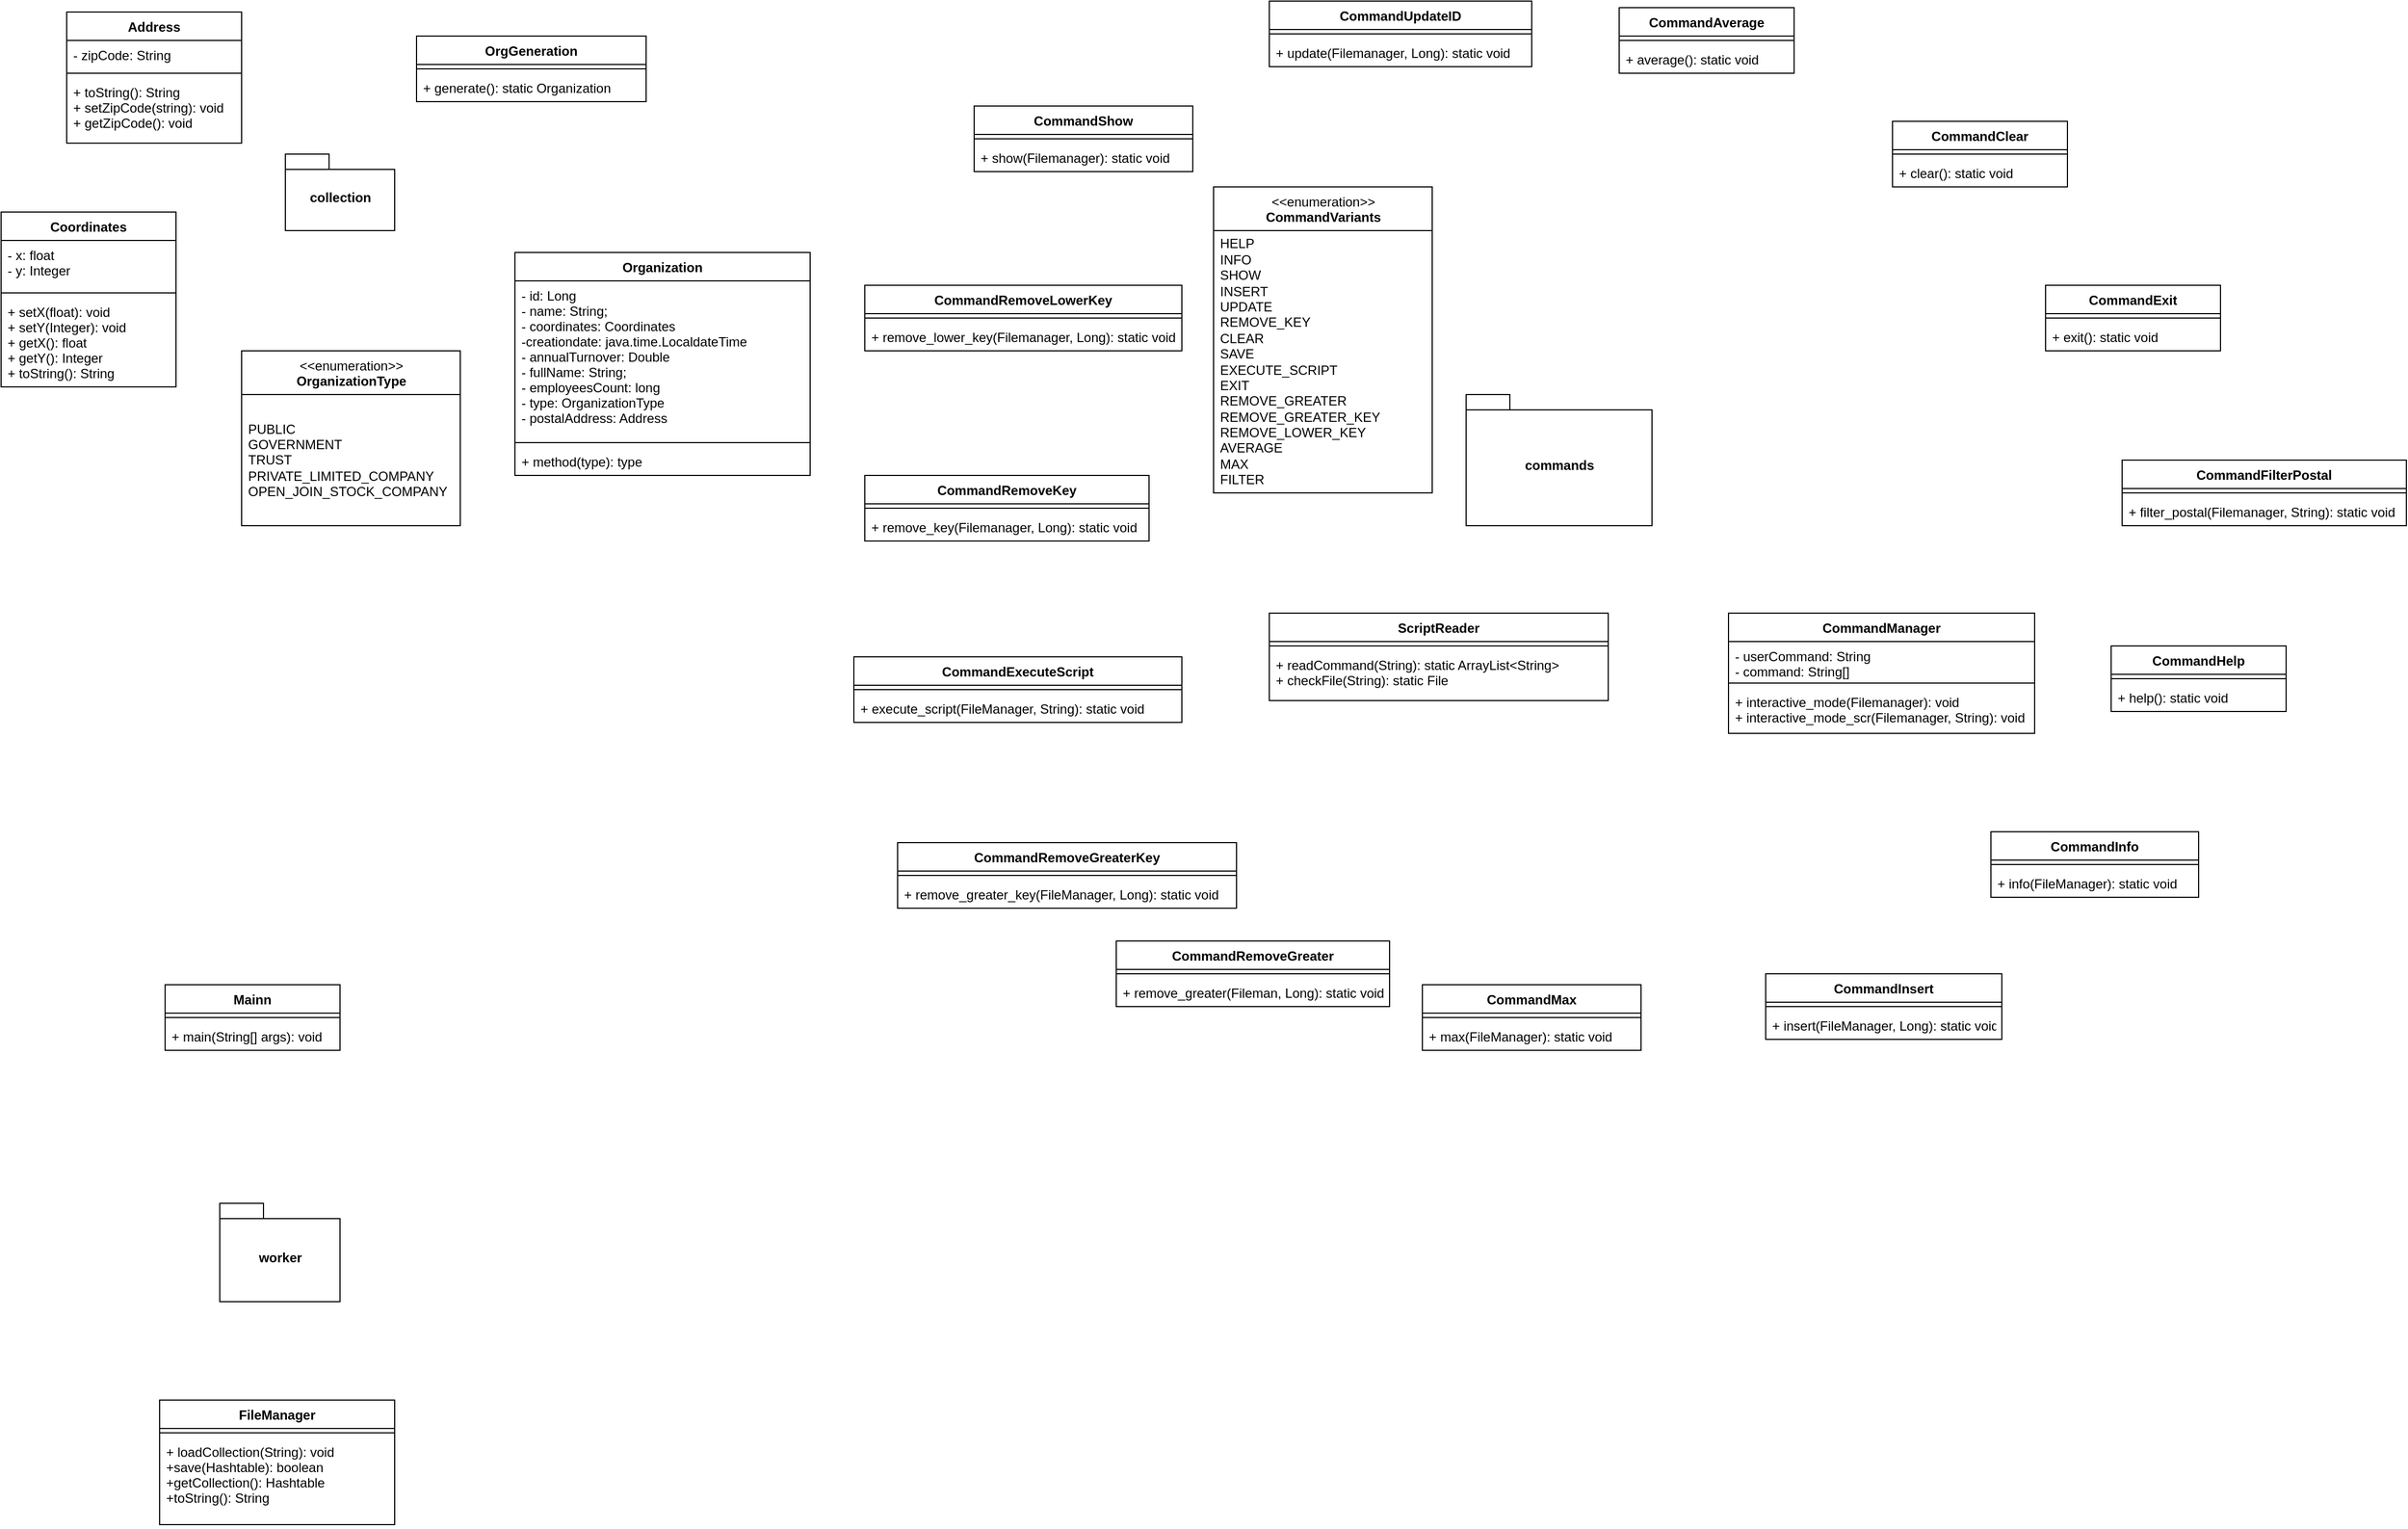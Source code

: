 <mxfile version="14.4.8" type="github">
  <diagram id="C5RBs43oDa-KdzZeNtuy" name="Page-1">
    <mxGraphModel dx="1248" dy="706" grid="1" gridSize="10" guides="1" tooltips="1" connect="1" arrows="1" fold="1" page="1" pageScale="1" pageWidth="1169" pageHeight="1654" math="0" shadow="0">
      <root>
        <mxCell id="WIyWlLk6GJQsqaUBKTNV-0" />
        <mxCell id="WIyWlLk6GJQsqaUBKTNV-1" parent="WIyWlLk6GJQsqaUBKTNV-0" />
        <mxCell id="-TGFA2THUqolWi0VZM0r-0" value="collection" style="shape=folder;fontStyle=1;spacingTop=10;tabWidth=40;tabHeight=14;tabPosition=left;html=1;" parent="WIyWlLk6GJQsqaUBKTNV-1" vertex="1">
          <mxGeometry x="320" y="220" width="100" height="70" as="geometry" />
        </mxCell>
        <mxCell id="-TGFA2THUqolWi0VZM0r-1" value="Address" style="swimlane;fontStyle=1;align=center;verticalAlign=top;childLayout=stackLayout;horizontal=1;startSize=26;horizontalStack=0;resizeParent=1;resizeParentMax=0;resizeLast=0;collapsible=1;marginBottom=0;" parent="WIyWlLk6GJQsqaUBKTNV-1" vertex="1">
          <mxGeometry x="120" y="90" width="160" height="120" as="geometry" />
        </mxCell>
        <mxCell id="-TGFA2THUqolWi0VZM0r-2" value="- zipCode: String" style="text;strokeColor=none;fillColor=none;align=left;verticalAlign=top;spacingLeft=4;spacingRight=4;overflow=hidden;rotatable=0;points=[[0,0.5],[1,0.5]];portConstraint=eastwest;" parent="-TGFA2THUqolWi0VZM0r-1" vertex="1">
          <mxGeometry y="26" width="160" height="26" as="geometry" />
        </mxCell>
        <mxCell id="-TGFA2THUqolWi0VZM0r-3" value="" style="line;strokeWidth=1;fillColor=none;align=left;verticalAlign=middle;spacingTop=-1;spacingLeft=3;spacingRight=3;rotatable=0;labelPosition=right;points=[];portConstraint=eastwest;" parent="-TGFA2THUqolWi0VZM0r-1" vertex="1">
          <mxGeometry y="52" width="160" height="8" as="geometry" />
        </mxCell>
        <mxCell id="-TGFA2THUqolWi0VZM0r-4" value="+ toString(): String&#xa;+ setZipCode(string): void&#xa;+ getZipCode(): void" style="text;strokeColor=none;fillColor=none;align=left;verticalAlign=top;spacingLeft=4;spacingRight=4;overflow=hidden;rotatable=0;points=[[0,0.5],[1,0.5]];portConstraint=eastwest;" parent="-TGFA2THUqolWi0VZM0r-1" vertex="1">
          <mxGeometry y="60" width="160" height="60" as="geometry" />
        </mxCell>
        <mxCell id="-TGFA2THUqolWi0VZM0r-5" value="Coordinates" style="swimlane;fontStyle=1;align=center;verticalAlign=top;childLayout=stackLayout;horizontal=1;startSize=26;horizontalStack=0;resizeParent=1;resizeParentMax=0;resizeLast=0;collapsible=1;marginBottom=0;" parent="WIyWlLk6GJQsqaUBKTNV-1" vertex="1">
          <mxGeometry x="60" y="273" width="160" height="160" as="geometry" />
        </mxCell>
        <mxCell id="-TGFA2THUqolWi0VZM0r-6" value="- x: float&#xa;- y: Integer" style="text;strokeColor=none;fillColor=none;align=left;verticalAlign=top;spacingLeft=4;spacingRight=4;overflow=hidden;rotatable=0;points=[[0,0.5],[1,0.5]];portConstraint=eastwest;" parent="-TGFA2THUqolWi0VZM0r-5" vertex="1">
          <mxGeometry y="26" width="160" height="44" as="geometry" />
        </mxCell>
        <mxCell id="-TGFA2THUqolWi0VZM0r-7" value="" style="line;strokeWidth=1;fillColor=none;align=left;verticalAlign=middle;spacingTop=-1;spacingLeft=3;spacingRight=3;rotatable=0;labelPosition=right;points=[];portConstraint=eastwest;" parent="-TGFA2THUqolWi0VZM0r-5" vertex="1">
          <mxGeometry y="70" width="160" height="8" as="geometry" />
        </mxCell>
        <mxCell id="-TGFA2THUqolWi0VZM0r-8" value="+ setX(float): void&#xa;+ setY(Integer): void&#xa;+ getX(): float&#xa;+ getY(): Integer&#xa;+ toString(): String" style="text;strokeColor=none;fillColor=none;align=left;verticalAlign=top;spacingLeft=4;spacingRight=4;overflow=hidden;rotatable=0;points=[[0,0.5],[1,0.5]];portConstraint=eastwest;" parent="-TGFA2THUqolWi0VZM0r-5" vertex="1">
          <mxGeometry y="78" width="160" height="82" as="geometry" />
        </mxCell>
        <mxCell id="-TGFA2THUqolWi0VZM0r-9" value="OrgGeneration" style="swimlane;fontStyle=1;align=center;verticalAlign=top;childLayout=stackLayout;horizontal=1;startSize=26;horizontalStack=0;resizeParent=1;resizeParentMax=0;resizeLast=0;collapsible=1;marginBottom=0;" parent="WIyWlLk6GJQsqaUBKTNV-1" vertex="1">
          <mxGeometry x="440" y="112" width="210" height="60" as="geometry" />
        </mxCell>
        <mxCell id="-TGFA2THUqolWi0VZM0r-11" value="" style="line;strokeWidth=1;fillColor=none;align=left;verticalAlign=middle;spacingTop=-1;spacingLeft=3;spacingRight=3;rotatable=0;labelPosition=right;points=[];portConstraint=eastwest;" parent="-TGFA2THUqolWi0VZM0r-9" vertex="1">
          <mxGeometry y="26" width="210" height="8" as="geometry" />
        </mxCell>
        <mxCell id="-TGFA2THUqolWi0VZM0r-12" value="+ generate(): static Organization" style="text;strokeColor=none;fillColor=none;align=left;verticalAlign=top;spacingLeft=4;spacingRight=4;overflow=hidden;rotatable=0;points=[[0,0.5],[1,0.5]];portConstraint=eastwest;" parent="-TGFA2THUqolWi0VZM0r-9" vertex="1">
          <mxGeometry y="34" width="210" height="26" as="geometry" />
        </mxCell>
        <mxCell id="-TGFA2THUqolWi0VZM0r-17" value="Organization" style="swimlane;fontStyle=1;align=center;verticalAlign=top;childLayout=stackLayout;horizontal=1;startSize=26;horizontalStack=0;resizeParent=1;resizeParentMax=0;resizeLast=0;collapsible=1;marginBottom=0;" parent="WIyWlLk6GJQsqaUBKTNV-1" vertex="1">
          <mxGeometry x="530" y="310" width="270" height="204" as="geometry" />
        </mxCell>
        <mxCell id="-TGFA2THUqolWi0VZM0r-18" value="- id: Long&#xa;- name: String;&#xa;- coordinates: Coordinates&#xa;-creationdate: java.time.LocaldateTime&#xa;- annualTurnover: Double&#xa;- fullName: String;&#xa;- employeesCount: long&#xa;- type: OrganizationType&#xa;- postalAddress: Address&#xa;" style="text;strokeColor=none;fillColor=none;align=left;verticalAlign=top;spacingLeft=4;spacingRight=4;overflow=hidden;rotatable=0;points=[[0,0.5],[1,0.5]];portConstraint=eastwest;" parent="-TGFA2THUqolWi0VZM0r-17" vertex="1">
          <mxGeometry y="26" width="270" height="144" as="geometry" />
        </mxCell>
        <mxCell id="-TGFA2THUqolWi0VZM0r-19" value="" style="line;strokeWidth=1;fillColor=none;align=left;verticalAlign=middle;spacingTop=-1;spacingLeft=3;spacingRight=3;rotatable=0;labelPosition=right;points=[];portConstraint=eastwest;" parent="-TGFA2THUqolWi0VZM0r-17" vertex="1">
          <mxGeometry y="170" width="270" height="8" as="geometry" />
        </mxCell>
        <mxCell id="-TGFA2THUqolWi0VZM0r-20" value="+ method(type): type" style="text;strokeColor=none;fillColor=none;align=left;verticalAlign=top;spacingLeft=4;spacingRight=4;overflow=hidden;rotatable=0;points=[[0,0.5],[1,0.5]];portConstraint=eastwest;" parent="-TGFA2THUqolWi0VZM0r-17" vertex="1">
          <mxGeometry y="178" width="270" height="26" as="geometry" />
        </mxCell>
        <mxCell id="-TGFA2THUqolWi0VZM0r-21" value="commands" style="shape=folder;fontStyle=1;spacingTop=10;tabWidth=40;tabHeight=14;tabPosition=left;html=1;" parent="WIyWlLk6GJQsqaUBKTNV-1" vertex="1">
          <mxGeometry x="1400" y="440" width="170" height="120" as="geometry" />
        </mxCell>
        <mxCell id="-TGFA2THUqolWi0VZM0r-22" value="CommandUpdateID" style="swimlane;fontStyle=1;align=center;verticalAlign=top;childLayout=stackLayout;horizontal=1;startSize=26;horizontalStack=0;resizeParent=1;resizeParentMax=0;resizeLast=0;collapsible=1;marginBottom=0;" parent="WIyWlLk6GJQsqaUBKTNV-1" vertex="1">
          <mxGeometry x="1220" y="80" width="240" height="60" as="geometry" />
        </mxCell>
        <mxCell id="-TGFA2THUqolWi0VZM0r-24" value="" style="line;strokeWidth=1;fillColor=none;align=left;verticalAlign=middle;spacingTop=-1;spacingLeft=3;spacingRight=3;rotatable=0;labelPosition=right;points=[];portConstraint=eastwest;" parent="-TGFA2THUqolWi0VZM0r-22" vertex="1">
          <mxGeometry y="26" width="240" height="8" as="geometry" />
        </mxCell>
        <mxCell id="-TGFA2THUqolWi0VZM0r-25" value="+ update(Filemanager, Long): static void" style="text;strokeColor=none;fillColor=none;align=left;verticalAlign=top;spacingLeft=4;spacingRight=4;overflow=hidden;rotatable=0;points=[[0,0.5],[1,0.5]];portConstraint=eastwest;" parent="-TGFA2THUqolWi0VZM0r-22" vertex="1">
          <mxGeometry y="34" width="240" height="26" as="geometry" />
        </mxCell>
        <mxCell id="-TGFA2THUqolWi0VZM0r-26" value="CommandShow" style="swimlane;fontStyle=1;align=center;verticalAlign=top;childLayout=stackLayout;horizontal=1;startSize=26;horizontalStack=0;resizeParent=1;resizeParentMax=0;resizeLast=0;collapsible=1;marginBottom=0;" parent="WIyWlLk6GJQsqaUBKTNV-1" vertex="1">
          <mxGeometry x="950" y="176" width="200" height="60" as="geometry" />
        </mxCell>
        <mxCell id="-TGFA2THUqolWi0VZM0r-28" value="" style="line;strokeWidth=1;fillColor=none;align=left;verticalAlign=middle;spacingTop=-1;spacingLeft=3;spacingRight=3;rotatable=0;labelPosition=right;points=[];portConstraint=eastwest;" parent="-TGFA2THUqolWi0VZM0r-26" vertex="1">
          <mxGeometry y="26" width="200" height="8" as="geometry" />
        </mxCell>
        <mxCell id="-TGFA2THUqolWi0VZM0r-29" value="+ show(Filemanager): static void" style="text;strokeColor=none;fillColor=none;align=left;verticalAlign=top;spacingLeft=4;spacingRight=4;overflow=hidden;rotatable=0;points=[[0,0.5],[1,0.5]];portConstraint=eastwest;" parent="-TGFA2THUqolWi0VZM0r-26" vertex="1">
          <mxGeometry y="34" width="200" height="26" as="geometry" />
        </mxCell>
        <mxCell id="-TGFA2THUqolWi0VZM0r-30" value="CommandRemoveLowerKey" style="swimlane;fontStyle=1;align=center;verticalAlign=top;childLayout=stackLayout;horizontal=1;startSize=26;horizontalStack=0;resizeParent=1;resizeParentMax=0;resizeLast=0;collapsible=1;marginBottom=0;" parent="WIyWlLk6GJQsqaUBKTNV-1" vertex="1">
          <mxGeometry x="850" y="340" width="290" height="60" as="geometry" />
        </mxCell>
        <mxCell id="-TGFA2THUqolWi0VZM0r-32" value="" style="line;strokeWidth=1;fillColor=none;align=left;verticalAlign=middle;spacingTop=-1;spacingLeft=3;spacingRight=3;rotatable=0;labelPosition=right;points=[];portConstraint=eastwest;" parent="-TGFA2THUqolWi0VZM0r-30" vertex="1">
          <mxGeometry y="26" width="290" height="8" as="geometry" />
        </mxCell>
        <mxCell id="-TGFA2THUqolWi0VZM0r-33" value="+ remove_lower_key(Filemanager, Long): static void" style="text;strokeColor=none;fillColor=none;align=left;verticalAlign=top;spacingLeft=4;spacingRight=4;overflow=hidden;rotatable=0;points=[[0,0.5],[1,0.5]];portConstraint=eastwest;" parent="-TGFA2THUqolWi0VZM0r-30" vertex="1">
          <mxGeometry y="34" width="290" height="26" as="geometry" />
        </mxCell>
        <mxCell id="-TGFA2THUqolWi0VZM0r-34" value="CommandRemoveKey" style="swimlane;fontStyle=1;align=center;verticalAlign=top;childLayout=stackLayout;horizontal=1;startSize=26;horizontalStack=0;resizeParent=1;resizeParentMax=0;resizeLast=0;collapsible=1;marginBottom=0;" parent="WIyWlLk6GJQsqaUBKTNV-1" vertex="1">
          <mxGeometry x="850" y="514" width="260" height="60" as="geometry" />
        </mxCell>
        <mxCell id="-TGFA2THUqolWi0VZM0r-36" value="" style="line;strokeWidth=1;fillColor=none;align=left;verticalAlign=middle;spacingTop=-1;spacingLeft=3;spacingRight=3;rotatable=0;labelPosition=right;points=[];portConstraint=eastwest;" parent="-TGFA2THUqolWi0VZM0r-34" vertex="1">
          <mxGeometry y="26" width="260" height="8" as="geometry" />
        </mxCell>
        <mxCell id="-TGFA2THUqolWi0VZM0r-37" value="+ remove_key(Filemanager, Long): static void" style="text;strokeColor=none;fillColor=none;align=left;verticalAlign=top;spacingLeft=4;spacingRight=4;overflow=hidden;rotatable=0;points=[[0,0.5],[1,0.5]];portConstraint=eastwest;" parent="-TGFA2THUqolWi0VZM0r-34" vertex="1">
          <mxGeometry y="34" width="260" height="26" as="geometry" />
        </mxCell>
        <mxCell id="-TGFA2THUqolWi0VZM0r-38" value="CommandExecuteScript" style="swimlane;fontStyle=1;align=center;verticalAlign=top;childLayout=stackLayout;horizontal=1;startSize=26;horizontalStack=0;resizeParent=1;resizeParentMax=0;resizeLast=0;collapsible=1;marginBottom=0;" parent="WIyWlLk6GJQsqaUBKTNV-1" vertex="1">
          <mxGeometry x="840" y="680" width="300" height="60" as="geometry" />
        </mxCell>
        <mxCell id="-TGFA2THUqolWi0VZM0r-40" value="" style="line;strokeWidth=1;fillColor=none;align=left;verticalAlign=middle;spacingTop=-1;spacingLeft=3;spacingRight=3;rotatable=0;labelPosition=right;points=[];portConstraint=eastwest;" parent="-TGFA2THUqolWi0VZM0r-38" vertex="1">
          <mxGeometry y="26" width="300" height="8" as="geometry" />
        </mxCell>
        <mxCell id="-TGFA2THUqolWi0VZM0r-41" value="+ execute_script(FileManager, String): static void" style="text;strokeColor=none;fillColor=none;align=left;verticalAlign=top;spacingLeft=4;spacingRight=4;overflow=hidden;rotatable=0;points=[[0,0.5],[1,0.5]];portConstraint=eastwest;" parent="-TGFA2THUqolWi0VZM0r-38" vertex="1">
          <mxGeometry y="34" width="300" height="26" as="geometry" />
        </mxCell>
        <mxCell id="-TGFA2THUqolWi0VZM0r-42" value="CommandRemoveGreaterKey" style="swimlane;fontStyle=1;align=center;verticalAlign=top;childLayout=stackLayout;horizontal=1;startSize=26;horizontalStack=0;resizeParent=1;resizeParentMax=0;resizeLast=0;collapsible=1;marginBottom=0;" parent="WIyWlLk6GJQsqaUBKTNV-1" vertex="1">
          <mxGeometry x="880" y="850" width="310" height="60" as="geometry" />
        </mxCell>
        <mxCell id="-TGFA2THUqolWi0VZM0r-44" value="" style="line;strokeWidth=1;fillColor=none;align=left;verticalAlign=middle;spacingTop=-1;spacingLeft=3;spacingRight=3;rotatable=0;labelPosition=right;points=[];portConstraint=eastwest;" parent="-TGFA2THUqolWi0VZM0r-42" vertex="1">
          <mxGeometry y="26" width="310" height="8" as="geometry" />
        </mxCell>
        <mxCell id="-TGFA2THUqolWi0VZM0r-45" value="+ remove_greater_key(FileManager, Long): static void" style="text;strokeColor=none;fillColor=none;align=left;verticalAlign=top;spacingLeft=4;spacingRight=4;overflow=hidden;rotatable=0;points=[[0,0.5],[1,0.5]];portConstraint=eastwest;" parent="-TGFA2THUqolWi0VZM0r-42" vertex="1">
          <mxGeometry y="34" width="310" height="26" as="geometry" />
        </mxCell>
        <mxCell id="-TGFA2THUqolWi0VZM0r-46" value="CommandMax" style="swimlane;fontStyle=1;align=center;verticalAlign=top;childLayout=stackLayout;horizontal=1;startSize=26;horizontalStack=0;resizeParent=1;resizeParentMax=0;resizeLast=0;collapsible=1;marginBottom=0;" parent="WIyWlLk6GJQsqaUBKTNV-1" vertex="1">
          <mxGeometry x="1360" y="980" width="200" height="60" as="geometry" />
        </mxCell>
        <mxCell id="-TGFA2THUqolWi0VZM0r-48" value="" style="line;strokeWidth=1;fillColor=none;align=left;verticalAlign=middle;spacingTop=-1;spacingLeft=3;spacingRight=3;rotatable=0;labelPosition=right;points=[];portConstraint=eastwest;" parent="-TGFA2THUqolWi0VZM0r-46" vertex="1">
          <mxGeometry y="26" width="200" height="8" as="geometry" />
        </mxCell>
        <mxCell id="-TGFA2THUqolWi0VZM0r-49" value="+ max(FileManager): static void" style="text;strokeColor=none;fillColor=none;align=left;verticalAlign=top;spacingLeft=4;spacingRight=4;overflow=hidden;rotatable=0;points=[[0,0.5],[1,0.5]];portConstraint=eastwest;" parent="-TGFA2THUqolWi0VZM0r-46" vertex="1">
          <mxGeometry y="34" width="200" height="26" as="geometry" />
        </mxCell>
        <mxCell id="-TGFA2THUqolWi0VZM0r-50" value="CommandInsert" style="swimlane;fontStyle=1;align=center;verticalAlign=top;childLayout=stackLayout;horizontal=1;startSize=26;horizontalStack=0;resizeParent=1;resizeParentMax=0;resizeLast=0;collapsible=1;marginBottom=0;" parent="WIyWlLk6GJQsqaUBKTNV-1" vertex="1">
          <mxGeometry x="1674" y="970" width="216" height="60" as="geometry" />
        </mxCell>
        <mxCell id="-TGFA2THUqolWi0VZM0r-52" value="" style="line;strokeWidth=1;fillColor=none;align=left;verticalAlign=middle;spacingTop=-1;spacingLeft=3;spacingRight=3;rotatable=0;labelPosition=right;points=[];portConstraint=eastwest;" parent="-TGFA2THUqolWi0VZM0r-50" vertex="1">
          <mxGeometry y="26" width="216" height="8" as="geometry" />
        </mxCell>
        <mxCell id="-TGFA2THUqolWi0VZM0r-53" value="+ insert(FileManager, Long): static void" style="text;strokeColor=none;fillColor=none;align=left;verticalAlign=top;spacingLeft=4;spacingRight=4;overflow=hidden;rotatable=0;points=[[0,0.5],[1,0.5]];portConstraint=eastwest;" parent="-TGFA2THUqolWi0VZM0r-50" vertex="1">
          <mxGeometry y="34" width="216" height="26" as="geometry" />
        </mxCell>
        <mxCell id="-TGFA2THUqolWi0VZM0r-54" value="CommandAverage" style="swimlane;fontStyle=1;align=center;verticalAlign=top;childLayout=stackLayout;horizontal=1;startSize=26;horizontalStack=0;resizeParent=1;resizeParentMax=0;resizeLast=0;collapsible=1;marginBottom=0;" parent="WIyWlLk6GJQsqaUBKTNV-1" vertex="1">
          <mxGeometry x="1540" y="86" width="160" height="60" as="geometry" />
        </mxCell>
        <mxCell id="-TGFA2THUqolWi0VZM0r-56" value="" style="line;strokeWidth=1;fillColor=none;align=left;verticalAlign=middle;spacingTop=-1;spacingLeft=3;spacingRight=3;rotatable=0;labelPosition=right;points=[];portConstraint=eastwest;" parent="-TGFA2THUqolWi0VZM0r-54" vertex="1">
          <mxGeometry y="26" width="160" height="8" as="geometry" />
        </mxCell>
        <mxCell id="-TGFA2THUqolWi0VZM0r-57" value="+ average(): static void" style="text;strokeColor=none;fillColor=none;align=left;verticalAlign=top;spacingLeft=4;spacingRight=4;overflow=hidden;rotatable=0;points=[[0,0.5],[1,0.5]];portConstraint=eastwest;" parent="-TGFA2THUqolWi0VZM0r-54" vertex="1">
          <mxGeometry y="34" width="160" height="26" as="geometry" />
        </mxCell>
        <mxCell id="-TGFA2THUqolWi0VZM0r-58" value="CommandClear" style="swimlane;fontStyle=1;align=center;verticalAlign=top;childLayout=stackLayout;horizontal=1;startSize=26;horizontalStack=0;resizeParent=1;resizeParentMax=0;resizeLast=0;collapsible=1;marginBottom=0;" parent="WIyWlLk6GJQsqaUBKTNV-1" vertex="1">
          <mxGeometry x="1790" y="190" width="160" height="60" as="geometry" />
        </mxCell>
        <mxCell id="-TGFA2THUqolWi0VZM0r-60" value="" style="line;strokeWidth=1;fillColor=none;align=left;verticalAlign=middle;spacingTop=-1;spacingLeft=3;spacingRight=3;rotatable=0;labelPosition=right;points=[];portConstraint=eastwest;" parent="-TGFA2THUqolWi0VZM0r-58" vertex="1">
          <mxGeometry y="26" width="160" height="8" as="geometry" />
        </mxCell>
        <mxCell id="-TGFA2THUqolWi0VZM0r-61" value="+ clear(): static void" style="text;strokeColor=none;fillColor=none;align=left;verticalAlign=top;spacingLeft=4;spacingRight=4;overflow=hidden;rotatable=0;points=[[0,0.5],[1,0.5]];portConstraint=eastwest;" parent="-TGFA2THUqolWi0VZM0r-58" vertex="1">
          <mxGeometry y="34" width="160" height="26" as="geometry" />
        </mxCell>
        <mxCell id="-TGFA2THUqolWi0VZM0r-62" value="CommandExit" style="swimlane;fontStyle=1;align=center;verticalAlign=top;childLayout=stackLayout;horizontal=1;startSize=26;horizontalStack=0;resizeParent=1;resizeParentMax=0;resizeLast=0;collapsible=1;marginBottom=0;" parent="WIyWlLk6GJQsqaUBKTNV-1" vertex="1">
          <mxGeometry x="1930" y="340" width="160" height="60" as="geometry" />
        </mxCell>
        <mxCell id="-TGFA2THUqolWi0VZM0r-64" value="" style="line;strokeWidth=1;fillColor=none;align=left;verticalAlign=middle;spacingTop=-1;spacingLeft=3;spacingRight=3;rotatable=0;labelPosition=right;points=[];portConstraint=eastwest;" parent="-TGFA2THUqolWi0VZM0r-62" vertex="1">
          <mxGeometry y="26" width="160" height="8" as="geometry" />
        </mxCell>
        <mxCell id="-TGFA2THUqolWi0VZM0r-65" value="+ exit(): static void" style="text;strokeColor=none;fillColor=none;align=left;verticalAlign=top;spacingLeft=4;spacingRight=4;overflow=hidden;rotatable=0;points=[[0,0.5],[1,0.5]];portConstraint=eastwest;" parent="-TGFA2THUqolWi0VZM0r-62" vertex="1">
          <mxGeometry y="34" width="160" height="26" as="geometry" />
        </mxCell>
        <mxCell id="-TGFA2THUqolWi0VZM0r-66" value="CommandFilterPostal" style="swimlane;fontStyle=1;align=center;verticalAlign=top;childLayout=stackLayout;horizontal=1;startSize=26;horizontalStack=0;resizeParent=1;resizeParentMax=0;resizeLast=0;collapsible=1;marginBottom=0;" parent="WIyWlLk6GJQsqaUBKTNV-1" vertex="1">
          <mxGeometry x="2000" y="500" width="260" height="60" as="geometry" />
        </mxCell>
        <mxCell id="-TGFA2THUqolWi0VZM0r-68" value="" style="line;strokeWidth=1;fillColor=none;align=left;verticalAlign=middle;spacingTop=-1;spacingLeft=3;spacingRight=3;rotatable=0;labelPosition=right;points=[];portConstraint=eastwest;" parent="-TGFA2THUqolWi0VZM0r-66" vertex="1">
          <mxGeometry y="26" width="260" height="8" as="geometry" />
        </mxCell>
        <mxCell id="-TGFA2THUqolWi0VZM0r-69" value="+ filter_postal(Filemanager, String): static void" style="text;strokeColor=none;fillColor=none;align=left;verticalAlign=top;spacingLeft=4;spacingRight=4;overflow=hidden;rotatable=0;points=[[0,0.5],[1,0.5]];portConstraint=eastwest;" parent="-TGFA2THUqolWi0VZM0r-66" vertex="1">
          <mxGeometry y="34" width="260" height="26" as="geometry" />
        </mxCell>
        <mxCell id="-TGFA2THUqolWi0VZM0r-70" value="CommandHelp" style="swimlane;fontStyle=1;align=center;verticalAlign=top;childLayout=stackLayout;horizontal=1;startSize=26;horizontalStack=0;resizeParent=1;resizeParentMax=0;resizeLast=0;collapsible=1;marginBottom=0;" parent="WIyWlLk6GJQsqaUBKTNV-1" vertex="1">
          <mxGeometry x="1990" y="670" width="160" height="60" as="geometry" />
        </mxCell>
        <mxCell id="-TGFA2THUqolWi0VZM0r-72" value="" style="line;strokeWidth=1;fillColor=none;align=left;verticalAlign=middle;spacingTop=-1;spacingLeft=3;spacingRight=3;rotatable=0;labelPosition=right;points=[];portConstraint=eastwest;" parent="-TGFA2THUqolWi0VZM0r-70" vertex="1">
          <mxGeometry y="26" width="160" height="8" as="geometry" />
        </mxCell>
        <mxCell id="-TGFA2THUqolWi0VZM0r-73" value="+ help(): static void" style="text;strokeColor=none;fillColor=none;align=left;verticalAlign=top;spacingLeft=4;spacingRight=4;overflow=hidden;rotatable=0;points=[[0,0.5],[1,0.5]];portConstraint=eastwest;" parent="-TGFA2THUqolWi0VZM0r-70" vertex="1">
          <mxGeometry y="34" width="160" height="26" as="geometry" />
        </mxCell>
        <mxCell id="-TGFA2THUqolWi0VZM0r-74" value="CommandInfo" style="swimlane;fontStyle=1;align=center;verticalAlign=top;childLayout=stackLayout;horizontal=1;startSize=26;horizontalStack=0;resizeParent=1;resizeParentMax=0;resizeLast=0;collapsible=1;marginBottom=0;" parent="WIyWlLk6GJQsqaUBKTNV-1" vertex="1">
          <mxGeometry x="1880" y="840" width="190" height="60" as="geometry" />
        </mxCell>
        <mxCell id="-TGFA2THUqolWi0VZM0r-76" value="" style="line;strokeWidth=1;fillColor=none;align=left;verticalAlign=middle;spacingTop=-1;spacingLeft=3;spacingRight=3;rotatable=0;labelPosition=right;points=[];portConstraint=eastwest;" parent="-TGFA2THUqolWi0VZM0r-74" vertex="1">
          <mxGeometry y="26" width="190" height="8" as="geometry" />
        </mxCell>
        <mxCell id="-TGFA2THUqolWi0VZM0r-77" value="+ info(FileManager): static void" style="text;strokeColor=none;fillColor=none;align=left;verticalAlign=top;spacingLeft=4;spacingRight=4;overflow=hidden;rotatable=0;points=[[0,0.5],[1,0.5]];portConstraint=eastwest;" parent="-TGFA2THUqolWi0VZM0r-74" vertex="1">
          <mxGeometry y="34" width="190" height="26" as="geometry" />
        </mxCell>
        <mxCell id="-TGFA2THUqolWi0VZM0r-78" value="CommandRemoveGreater" style="swimlane;fontStyle=1;align=center;verticalAlign=top;childLayout=stackLayout;horizontal=1;startSize=26;horizontalStack=0;resizeParent=1;resizeParentMax=0;resizeLast=0;collapsible=1;marginBottom=0;" parent="WIyWlLk6GJQsqaUBKTNV-1" vertex="1">
          <mxGeometry x="1080" y="940" width="250" height="60" as="geometry" />
        </mxCell>
        <mxCell id="-TGFA2THUqolWi0VZM0r-80" value="" style="line;strokeWidth=1;fillColor=none;align=left;verticalAlign=middle;spacingTop=-1;spacingLeft=3;spacingRight=3;rotatable=0;labelPosition=right;points=[];portConstraint=eastwest;" parent="-TGFA2THUqolWi0VZM0r-78" vertex="1">
          <mxGeometry y="26" width="250" height="8" as="geometry" />
        </mxCell>
        <mxCell id="-TGFA2THUqolWi0VZM0r-81" value="+ remove_greater(Fileman, Long): static void" style="text;strokeColor=none;fillColor=none;align=left;verticalAlign=top;spacingLeft=4;spacingRight=4;overflow=hidden;rotatable=0;points=[[0,0.5],[1,0.5]];portConstraint=eastwest;" parent="-TGFA2THUqolWi0VZM0r-78" vertex="1">
          <mxGeometry y="34" width="250" height="26" as="geometry" />
        </mxCell>
        <mxCell id="-TGFA2THUqolWi0VZM0r-82" value="ScriptReader" style="swimlane;fontStyle=1;align=center;verticalAlign=top;childLayout=stackLayout;horizontal=1;startSize=26;horizontalStack=0;resizeParent=1;resizeParentMax=0;resizeLast=0;collapsible=1;marginBottom=0;" parent="WIyWlLk6GJQsqaUBKTNV-1" vertex="1">
          <mxGeometry x="1220" y="640" width="310" height="80" as="geometry" />
        </mxCell>
        <mxCell id="-TGFA2THUqolWi0VZM0r-84" value="" style="line;strokeWidth=1;fillColor=none;align=left;verticalAlign=middle;spacingTop=-1;spacingLeft=3;spacingRight=3;rotatable=0;labelPosition=right;points=[];portConstraint=eastwest;" parent="-TGFA2THUqolWi0VZM0r-82" vertex="1">
          <mxGeometry y="26" width="310" height="8" as="geometry" />
        </mxCell>
        <mxCell id="-TGFA2THUqolWi0VZM0r-85" value="+ readCommand(String): static ArrayList&lt;String&gt;&#xa;+ checkFile(String): static File" style="text;strokeColor=none;fillColor=none;align=left;verticalAlign=top;spacingLeft=4;spacingRight=4;overflow=hidden;rotatable=0;points=[[0,0.5],[1,0.5]];portConstraint=eastwest;" parent="-TGFA2THUqolWi0VZM0r-82" vertex="1">
          <mxGeometry y="34" width="310" height="46" as="geometry" />
        </mxCell>
        <mxCell id="-TGFA2THUqolWi0VZM0r-86" value="CommandManager" style="swimlane;fontStyle=1;align=center;verticalAlign=top;childLayout=stackLayout;horizontal=1;startSize=26;horizontalStack=0;resizeParent=1;resizeParentMax=0;resizeLast=0;collapsible=1;marginBottom=0;" parent="WIyWlLk6GJQsqaUBKTNV-1" vertex="1">
          <mxGeometry x="1640" y="640" width="280" height="110" as="geometry" />
        </mxCell>
        <mxCell id="-TGFA2THUqolWi0VZM0r-87" value="- userCommand: String&#xa;- command: String[]" style="text;strokeColor=none;fillColor=none;align=left;verticalAlign=top;spacingLeft=4;spacingRight=4;overflow=hidden;rotatable=0;points=[[0,0.5],[1,0.5]];portConstraint=eastwest;" parent="-TGFA2THUqolWi0VZM0r-86" vertex="1">
          <mxGeometry y="26" width="280" height="34" as="geometry" />
        </mxCell>
        <mxCell id="-TGFA2THUqolWi0VZM0r-88" value="" style="line;strokeWidth=1;fillColor=none;align=left;verticalAlign=middle;spacingTop=-1;spacingLeft=3;spacingRight=3;rotatable=0;labelPosition=right;points=[];portConstraint=eastwest;" parent="-TGFA2THUqolWi0VZM0r-86" vertex="1">
          <mxGeometry y="60" width="280" height="8" as="geometry" />
        </mxCell>
        <mxCell id="-TGFA2THUqolWi0VZM0r-89" value="+ interactive_mode(Filemanager): void&#xa;+ interactive_mode_scr(Filemanager, String): void" style="text;strokeColor=none;fillColor=none;align=left;verticalAlign=top;spacingLeft=4;spacingRight=4;overflow=hidden;rotatable=0;points=[[0,0.5],[1,0.5]];portConstraint=eastwest;" parent="-TGFA2THUqolWi0VZM0r-86" vertex="1">
          <mxGeometry y="68" width="280" height="42" as="geometry" />
        </mxCell>
        <mxCell id="-TGFA2THUqolWi0VZM0r-90" value="Mainn" style="swimlane;fontStyle=1;align=center;verticalAlign=top;childLayout=stackLayout;horizontal=1;startSize=26;horizontalStack=0;resizeParent=1;resizeParentMax=0;resizeLast=0;collapsible=1;marginBottom=0;" parent="WIyWlLk6GJQsqaUBKTNV-1" vertex="1">
          <mxGeometry x="210" y="980" width="160" height="60" as="geometry" />
        </mxCell>
        <mxCell id="-TGFA2THUqolWi0VZM0r-92" value="" style="line;strokeWidth=1;fillColor=none;align=left;verticalAlign=middle;spacingTop=-1;spacingLeft=3;spacingRight=3;rotatable=0;labelPosition=right;points=[];portConstraint=eastwest;" parent="-TGFA2THUqolWi0VZM0r-90" vertex="1">
          <mxGeometry y="26" width="160" height="8" as="geometry" />
        </mxCell>
        <mxCell id="-TGFA2THUqolWi0VZM0r-93" value="+ main(String[] args): void" style="text;strokeColor=none;fillColor=none;align=left;verticalAlign=top;spacingLeft=4;spacingRight=4;overflow=hidden;rotatable=0;points=[[0,0.5],[1,0.5]];portConstraint=eastwest;" parent="-TGFA2THUqolWi0VZM0r-90" vertex="1">
          <mxGeometry y="34" width="160" height="26" as="geometry" />
        </mxCell>
        <mxCell id="-TGFA2THUqolWi0VZM0r-94" value="worker" style="shape=folder;fontStyle=1;spacingTop=10;tabWidth=40;tabHeight=14;tabPosition=left;html=1;" parent="WIyWlLk6GJQsqaUBKTNV-1" vertex="1">
          <mxGeometry x="260" y="1180" width="110" height="90" as="geometry" />
        </mxCell>
        <mxCell id="-TGFA2THUqolWi0VZM0r-95" value="FileManager" style="swimlane;fontStyle=1;align=center;verticalAlign=top;childLayout=stackLayout;horizontal=1;startSize=26;horizontalStack=0;resizeParent=1;resizeParentMax=0;resizeLast=0;collapsible=1;marginBottom=0;" parent="WIyWlLk6GJQsqaUBKTNV-1" vertex="1">
          <mxGeometry x="205" y="1360" width="215" height="114" as="geometry" />
        </mxCell>
        <mxCell id="-TGFA2THUqolWi0VZM0r-97" value="" style="line;strokeWidth=1;fillColor=none;align=left;verticalAlign=middle;spacingTop=-1;spacingLeft=3;spacingRight=3;rotatable=0;labelPosition=right;points=[];portConstraint=eastwest;" parent="-TGFA2THUqolWi0VZM0r-95" vertex="1">
          <mxGeometry y="26" width="215" height="8" as="geometry" />
        </mxCell>
        <mxCell id="-TGFA2THUqolWi0VZM0r-98" value="+ loadCollection(String): void&#xa;+save(Hashtable): boolean&#xa;+getCollection(): Hashtable&#xa;+toString(): String&#xa;&#xa; " style="text;strokeColor=none;fillColor=none;align=left;verticalAlign=top;spacingLeft=4;spacingRight=4;overflow=hidden;rotatable=0;points=[[0,0.5],[1,0.5]];portConstraint=eastwest;" parent="-TGFA2THUqolWi0VZM0r-95" vertex="1">
          <mxGeometry y="34" width="215" height="80" as="geometry" />
        </mxCell>
        <mxCell id="-TGFA2THUqolWi0VZM0r-99" value="&amp;lt;&amp;lt;enumeration&amp;gt;&amp;gt;&lt;br&gt;&lt;b&gt;OrganizationType&lt;/b&gt;" style="swimlane;fontStyle=0;align=center;verticalAlign=top;childLayout=stackLayout;horizontal=1;startSize=40;horizontalStack=0;resizeParent=1;resizeParentMax=0;resizeLast=0;collapsible=0;marginBottom=0;html=1;" parent="WIyWlLk6GJQsqaUBKTNV-1" vertex="1">
          <mxGeometry x="280" y="400" width="200" height="160" as="geometry" />
        </mxCell>
        <mxCell id="-TGFA2THUqolWi0VZM0r-100" value="PUBLIC&lt;br&gt;GOVERNMENT&lt;br&gt;TRUST&lt;br&gt;PRIVATE_LIMITED_COMPANY&lt;br&gt;OPEN_JOIN_STOCK_COMPANY" style="text;html=1;strokeColor=none;fillColor=none;align=left;verticalAlign=middle;spacingLeft=4;spacingRight=4;overflow=hidden;rotatable=0;points=[[0,0.5],[1,0.5]];portConstraint=eastwest;" parent="-TGFA2THUqolWi0VZM0r-99" vertex="1">
          <mxGeometry y="40" width="200" height="120" as="geometry" />
        </mxCell>
        <mxCell id="QPNfTi87NkNvyRlDhjWa-0" value="&amp;lt;&amp;lt;enumeration&amp;gt;&amp;gt;&lt;br&gt;&lt;b&gt;CommandVariants&lt;/b&gt;" style="swimlane;fontStyle=0;align=center;verticalAlign=top;childLayout=stackLayout;horizontal=1;startSize=40;horizontalStack=0;resizeParent=1;resizeParentMax=0;resizeLast=0;collapsible=0;marginBottom=0;html=1;" vertex="1" parent="WIyWlLk6GJQsqaUBKTNV-1">
          <mxGeometry x="1169" y="250" width="200" height="280" as="geometry" />
        </mxCell>
        <mxCell id="QPNfTi87NkNvyRlDhjWa-1" value="HELP&lt;br&gt;INFO&lt;br&gt;SHOW&lt;br&gt;INSERT&lt;br&gt;UPDATE&lt;br&gt;REMOVE_KEY&lt;br&gt;CLEAR&lt;br&gt;SAVE&lt;br&gt;EXECUTE_SCRIPT&lt;br&gt;EXIT&lt;br&gt;REMOVE_GREATER&lt;br&gt;REMOVE_GREATER_KEY&lt;br&gt;REMOVE_LOWER_KEY&lt;br&gt;AVERAGE&lt;br&gt;MAX&lt;br&gt;FILTER" style="text;html=1;strokeColor=none;fillColor=none;align=left;verticalAlign=middle;spacingLeft=4;spacingRight=4;overflow=hidden;rotatable=0;points=[[0,0.5],[1,0.5]];portConstraint=eastwest;" vertex="1" parent="QPNfTi87NkNvyRlDhjWa-0">
          <mxGeometry y="40" width="200" height="240" as="geometry" />
        </mxCell>
      </root>
    </mxGraphModel>
  </diagram>
</mxfile>
